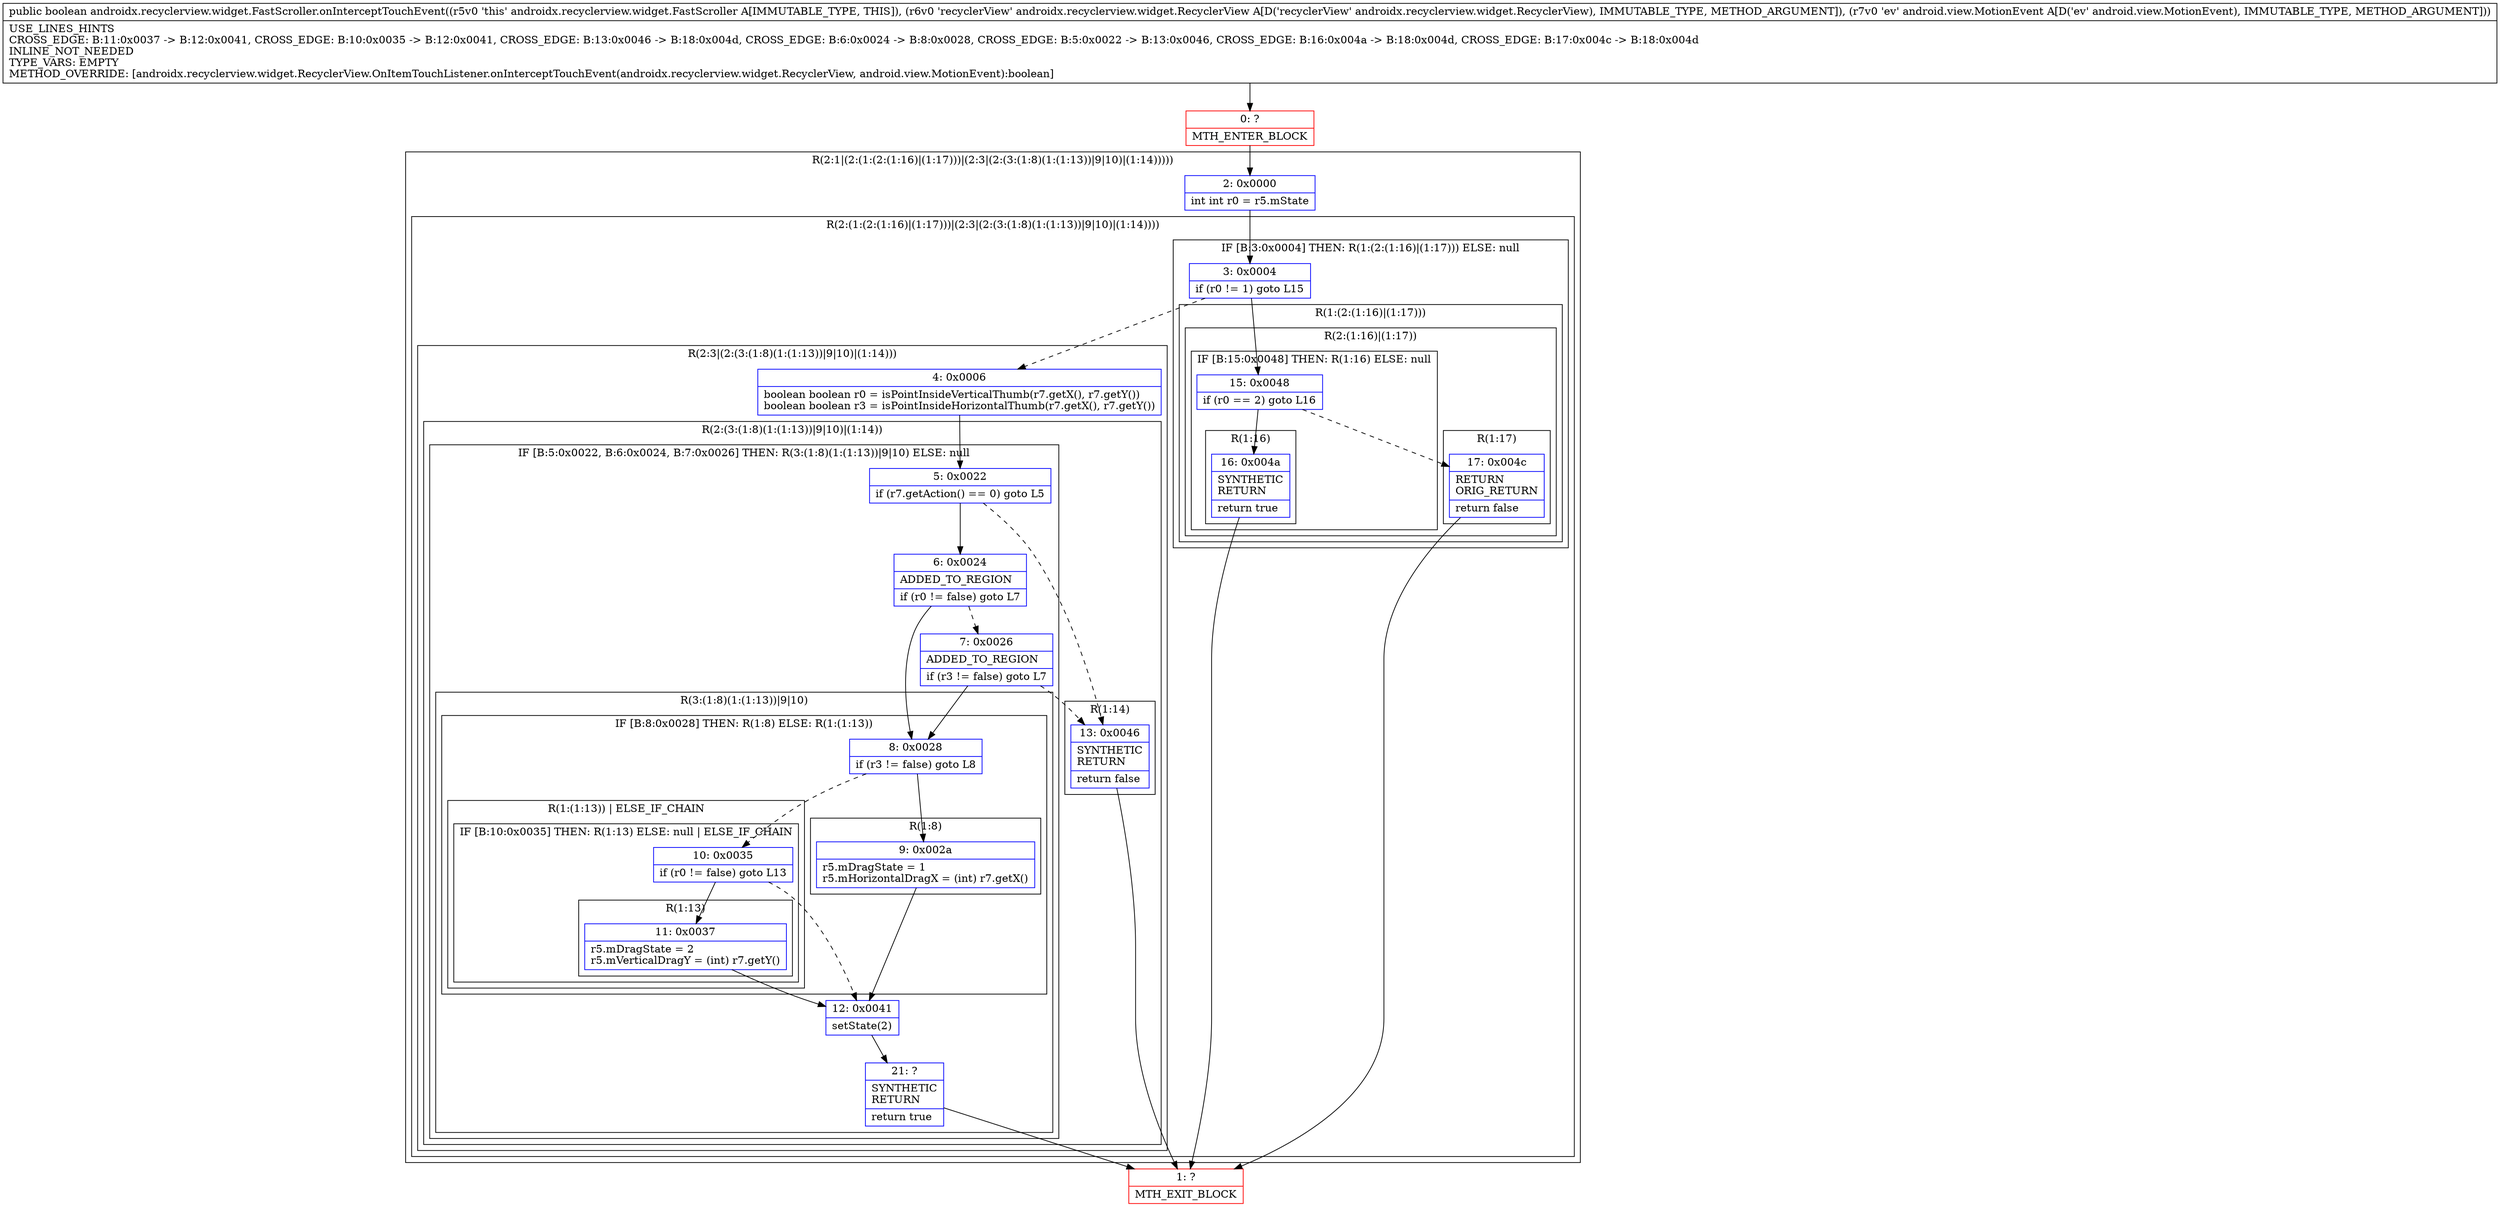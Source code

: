 digraph "CFG forandroidx.recyclerview.widget.FastScroller.onInterceptTouchEvent(Landroidx\/recyclerview\/widget\/RecyclerView;Landroid\/view\/MotionEvent;)Z" {
subgraph cluster_Region_947859852 {
label = "R(2:1|(2:(1:(2:(1:16)|(1:17)))|(2:3|(2:(3:(1:8)(1:(1:13))|9|10)|(1:14)))))";
node [shape=record,color=blue];
Node_2 [shape=record,label="{2\:\ 0x0000|int int r0 = r5.mState\l}"];
subgraph cluster_Region_1789746642 {
label = "R(2:(1:(2:(1:16)|(1:17)))|(2:3|(2:(3:(1:8)(1:(1:13))|9|10)|(1:14))))";
node [shape=record,color=blue];
subgraph cluster_IfRegion_284498077 {
label = "IF [B:3:0x0004] THEN: R(1:(2:(1:16)|(1:17))) ELSE: null";
node [shape=record,color=blue];
Node_3 [shape=record,label="{3\:\ 0x0004|if (r0 != 1) goto L15\l}"];
subgraph cluster_Region_1163298084 {
label = "R(1:(2:(1:16)|(1:17)))";
node [shape=record,color=blue];
subgraph cluster_Region_950282347 {
label = "R(2:(1:16)|(1:17))";
node [shape=record,color=blue];
subgraph cluster_IfRegion_1532909542 {
label = "IF [B:15:0x0048] THEN: R(1:16) ELSE: null";
node [shape=record,color=blue];
Node_15 [shape=record,label="{15\:\ 0x0048|if (r0 == 2) goto L16\l}"];
subgraph cluster_Region_153737580 {
label = "R(1:16)";
node [shape=record,color=blue];
Node_16 [shape=record,label="{16\:\ 0x004a|SYNTHETIC\lRETURN\l|return true\l}"];
}
}
subgraph cluster_Region_166352470 {
label = "R(1:17)";
node [shape=record,color=blue];
Node_17 [shape=record,label="{17\:\ 0x004c|RETURN\lORIG_RETURN\l|return false\l}"];
}
}
}
}
subgraph cluster_Region_215635343 {
label = "R(2:3|(2:(3:(1:8)(1:(1:13))|9|10)|(1:14)))";
node [shape=record,color=blue];
Node_4 [shape=record,label="{4\:\ 0x0006|boolean boolean r0 = isPointInsideVerticalThumb(r7.getX(), r7.getY())\lboolean boolean r3 = isPointInsideHorizontalThumb(r7.getX(), r7.getY())\l}"];
subgraph cluster_Region_2019859946 {
label = "R(2:(3:(1:8)(1:(1:13))|9|10)|(1:14))";
node [shape=record,color=blue];
subgraph cluster_IfRegion_1307113161 {
label = "IF [B:5:0x0022, B:6:0x0024, B:7:0x0026] THEN: R(3:(1:8)(1:(1:13))|9|10) ELSE: null";
node [shape=record,color=blue];
Node_5 [shape=record,label="{5\:\ 0x0022|if (r7.getAction() == 0) goto L5\l}"];
Node_6 [shape=record,label="{6\:\ 0x0024|ADDED_TO_REGION\l|if (r0 != false) goto L7\l}"];
Node_7 [shape=record,label="{7\:\ 0x0026|ADDED_TO_REGION\l|if (r3 != false) goto L7\l}"];
subgraph cluster_Region_1637484029 {
label = "R(3:(1:8)(1:(1:13))|9|10)";
node [shape=record,color=blue];
subgraph cluster_IfRegion_1554622004 {
label = "IF [B:8:0x0028] THEN: R(1:8) ELSE: R(1:(1:13))";
node [shape=record,color=blue];
Node_8 [shape=record,label="{8\:\ 0x0028|if (r3 != false) goto L8\l}"];
subgraph cluster_Region_641683995 {
label = "R(1:8)";
node [shape=record,color=blue];
Node_9 [shape=record,label="{9\:\ 0x002a|r5.mDragState = 1\lr5.mHorizontalDragX = (int) r7.getX()\l}"];
}
subgraph cluster_Region_2109532268 {
label = "R(1:(1:13)) | ELSE_IF_CHAIN\l";
node [shape=record,color=blue];
subgraph cluster_IfRegion_1969303065 {
label = "IF [B:10:0x0035] THEN: R(1:13) ELSE: null | ELSE_IF_CHAIN\l";
node [shape=record,color=blue];
Node_10 [shape=record,label="{10\:\ 0x0035|if (r0 != false) goto L13\l}"];
subgraph cluster_Region_560706044 {
label = "R(1:13)";
node [shape=record,color=blue];
Node_11 [shape=record,label="{11\:\ 0x0037|r5.mDragState = 2\lr5.mVerticalDragY = (int) r7.getY()\l}"];
}
}
}
}
Node_12 [shape=record,label="{12\:\ 0x0041|setState(2)\l}"];
Node_21 [shape=record,label="{21\:\ ?|SYNTHETIC\lRETURN\l|return true\l}"];
}
}
subgraph cluster_Region_275774913 {
label = "R(1:14)";
node [shape=record,color=blue];
Node_13 [shape=record,label="{13\:\ 0x0046|SYNTHETIC\lRETURN\l|return false\l}"];
}
}
}
}
}
Node_0 [shape=record,color=red,label="{0\:\ ?|MTH_ENTER_BLOCK\l}"];
Node_1 [shape=record,color=red,label="{1\:\ ?|MTH_EXIT_BLOCK\l}"];
MethodNode[shape=record,label="{public boolean androidx.recyclerview.widget.FastScroller.onInterceptTouchEvent((r5v0 'this' androidx.recyclerview.widget.FastScroller A[IMMUTABLE_TYPE, THIS]), (r6v0 'recyclerView' androidx.recyclerview.widget.RecyclerView A[D('recyclerView' androidx.recyclerview.widget.RecyclerView), IMMUTABLE_TYPE, METHOD_ARGUMENT]), (r7v0 'ev' android.view.MotionEvent A[D('ev' android.view.MotionEvent), IMMUTABLE_TYPE, METHOD_ARGUMENT]))  | USE_LINES_HINTS\lCROSS_EDGE: B:11:0x0037 \-\> B:12:0x0041, CROSS_EDGE: B:10:0x0035 \-\> B:12:0x0041, CROSS_EDGE: B:13:0x0046 \-\> B:18:0x004d, CROSS_EDGE: B:6:0x0024 \-\> B:8:0x0028, CROSS_EDGE: B:5:0x0022 \-\> B:13:0x0046, CROSS_EDGE: B:16:0x004a \-\> B:18:0x004d, CROSS_EDGE: B:17:0x004c \-\> B:18:0x004d\lINLINE_NOT_NEEDED\lTYPE_VARS: EMPTY\lMETHOD_OVERRIDE: [androidx.recyclerview.widget.RecyclerView.OnItemTouchListener.onInterceptTouchEvent(androidx.recyclerview.widget.RecyclerView, android.view.MotionEvent):boolean]\l}"];
MethodNode -> Node_0;Node_2 -> Node_3;
Node_3 -> Node_4[style=dashed];
Node_3 -> Node_15;
Node_15 -> Node_16;
Node_15 -> Node_17[style=dashed];
Node_16 -> Node_1;
Node_17 -> Node_1;
Node_4 -> Node_5;
Node_5 -> Node_6;
Node_5 -> Node_13[style=dashed];
Node_6 -> Node_7[style=dashed];
Node_6 -> Node_8;
Node_7 -> Node_8;
Node_7 -> Node_13[style=dashed];
Node_8 -> Node_9;
Node_8 -> Node_10[style=dashed];
Node_9 -> Node_12;
Node_10 -> Node_11;
Node_10 -> Node_12[style=dashed];
Node_11 -> Node_12;
Node_12 -> Node_21;
Node_21 -> Node_1;
Node_13 -> Node_1;
Node_0 -> Node_2;
}

